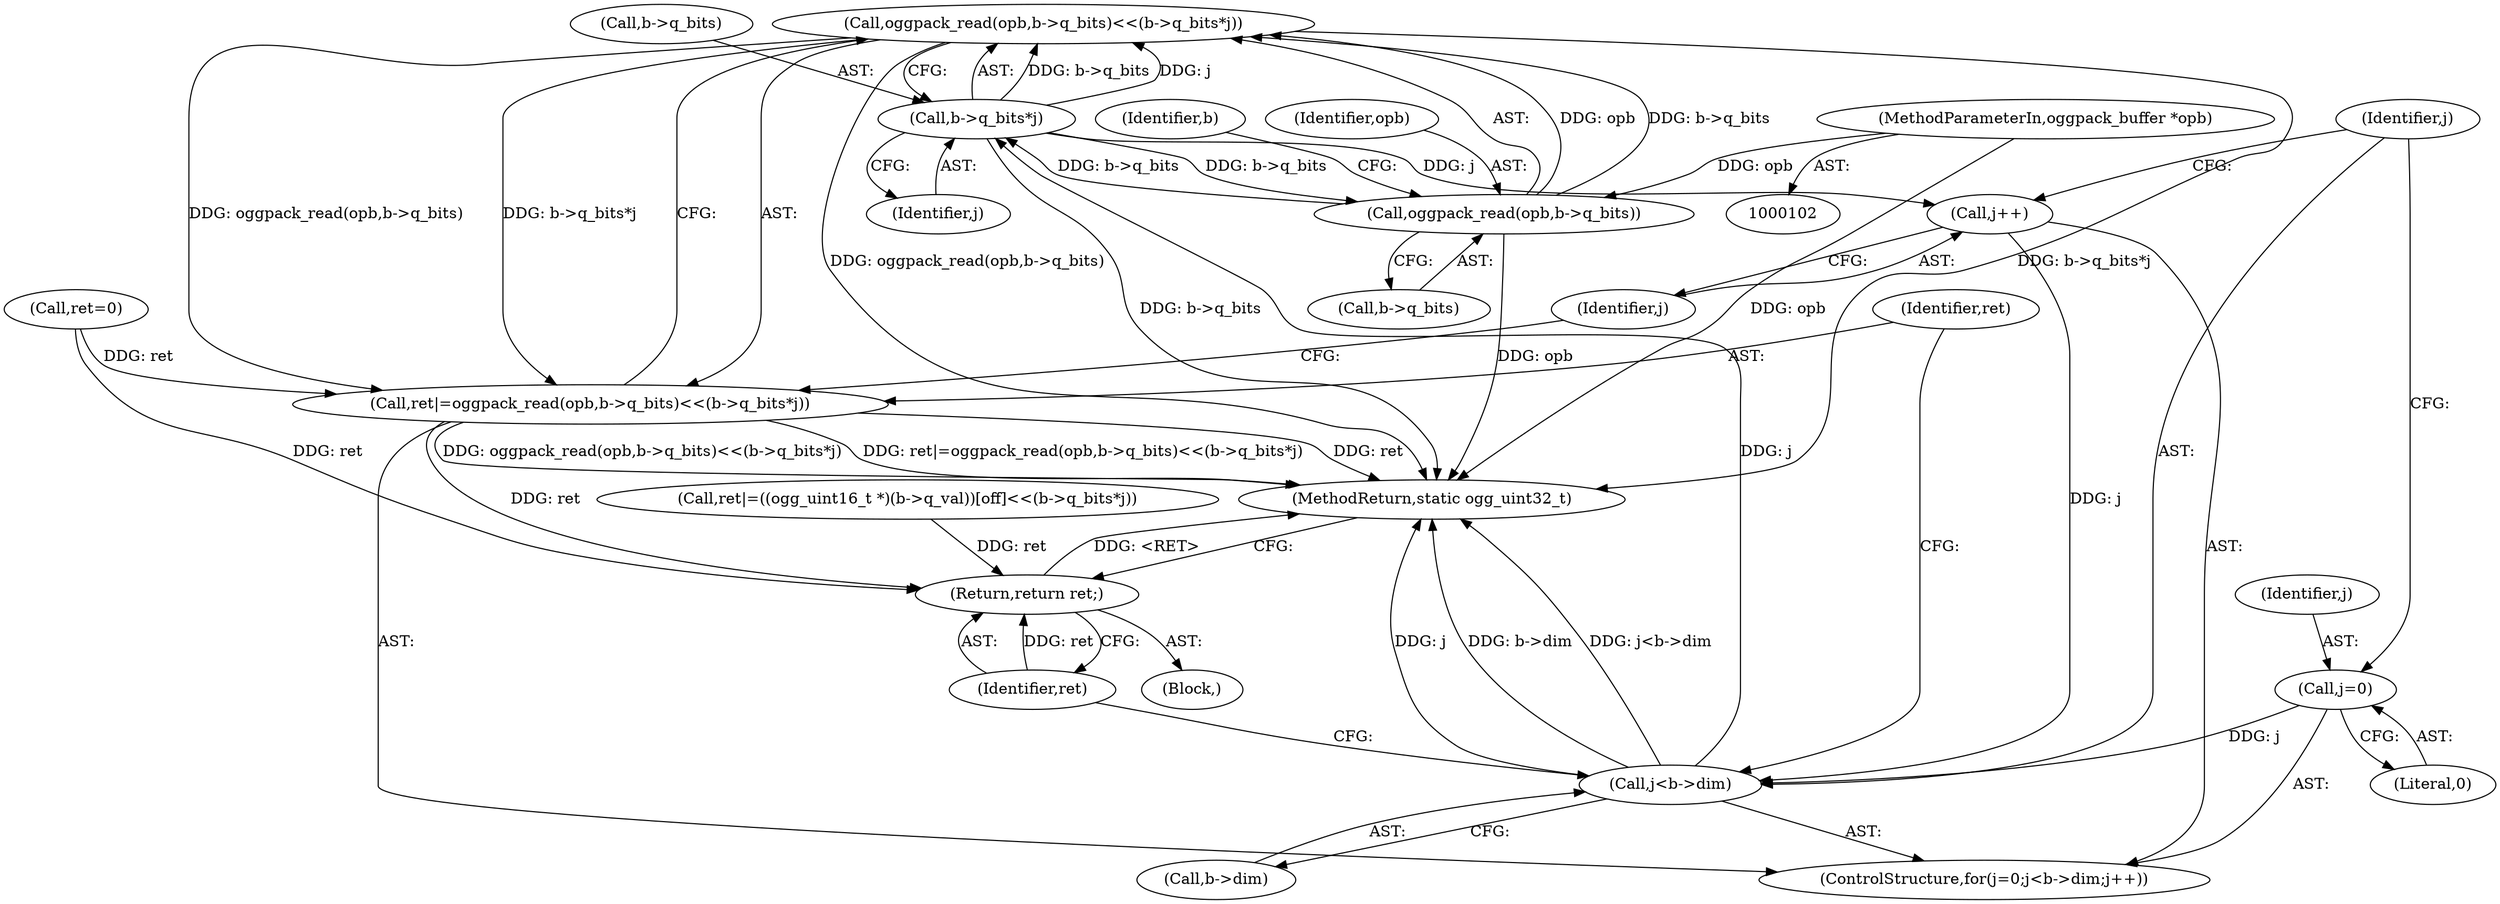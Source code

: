 digraph "1_Android_eeb4e45d5683f88488c083ecf142dc89bc3f0b47_3@API" {
"1000182" [label="(Call,oggpack_read(opb,b->q_bits)<<(b->q_bits*j))"];
"1000183" [label="(Call,oggpack_read(opb,b->q_bits))"];
"1000107" [label="(MethodParameterIn,oggpack_buffer *opb)"];
"1000188" [label="(Call,b->q_bits*j)"];
"1000173" [label="(Call,j<b->dim)"];
"1000178" [label="(Call,j++)"];
"1000170" [label="(Call,j=0)"];
"1000180" [label="(Call,ret|=oggpack_read(opb,b->q_bits)<<(b->q_bits*j))"];
"1000193" [label="(Return,return ret;)"];
"1000183" [label="(Call,oggpack_read(opb,b->q_bits))"];
"1000169" [label="(ControlStructure,for(j=0;j<b->dim;j++))"];
"1000174" [label="(Identifier,j)"];
"1000235" [label="(MethodReturn,static ogg_uint32_t)"];
"1000179" [label="(Identifier,j)"];
"1000170" [label="(Call,j=0)"];
"1000194" [label="(Identifier,ret)"];
"1000180" [label="(Call,ret|=oggpack_read(opb,b->q_bits)<<(b->q_bits*j))"];
"1000152" [label="(Call,ret|=((ogg_uint16_t *)(b->q_val))[off]<<(b->q_bits*j))"];
"1000111" [label="(Call,ret=0)"];
"1000192" [label="(Identifier,j)"];
"1000173" [label="(Call,j<b->dim)"];
"1000107" [label="(MethodParameterIn,oggpack_buffer *opb)"];
"1000181" [label="(Identifier,ret)"];
"1000193" [label="(Return,return ret;)"];
"1000171" [label="(Identifier,j)"];
"1000178" [label="(Call,j++)"];
"1000190" [label="(Identifier,b)"];
"1000185" [label="(Call,b->q_bits)"];
"1000188" [label="(Call,b->q_bits*j)"];
"1000184" [label="(Identifier,opb)"];
"1000189" [label="(Call,b->q_bits)"];
"1000175" [label="(Call,b->dim)"];
"1000182" [label="(Call,oggpack_read(opb,b->q_bits)<<(b->q_bits*j))"];
"1000119" [label="(Block,)"];
"1000172" [label="(Literal,0)"];
"1000182" -> "1000180"  [label="AST: "];
"1000182" -> "1000188"  [label="CFG: "];
"1000183" -> "1000182"  [label="AST: "];
"1000188" -> "1000182"  [label="AST: "];
"1000180" -> "1000182"  [label="CFG: "];
"1000182" -> "1000235"  [label="DDG: b->q_bits*j"];
"1000182" -> "1000235"  [label="DDG: oggpack_read(opb,b->q_bits)"];
"1000182" -> "1000180"  [label="DDG: oggpack_read(opb,b->q_bits)"];
"1000182" -> "1000180"  [label="DDG: b->q_bits*j"];
"1000183" -> "1000182"  [label="DDG: opb"];
"1000183" -> "1000182"  [label="DDG: b->q_bits"];
"1000188" -> "1000182"  [label="DDG: b->q_bits"];
"1000188" -> "1000182"  [label="DDG: j"];
"1000183" -> "1000185"  [label="CFG: "];
"1000184" -> "1000183"  [label="AST: "];
"1000185" -> "1000183"  [label="AST: "];
"1000190" -> "1000183"  [label="CFG: "];
"1000183" -> "1000235"  [label="DDG: opb"];
"1000107" -> "1000183"  [label="DDG: opb"];
"1000188" -> "1000183"  [label="DDG: b->q_bits"];
"1000183" -> "1000188"  [label="DDG: b->q_bits"];
"1000107" -> "1000102"  [label="AST: "];
"1000107" -> "1000235"  [label="DDG: opb"];
"1000188" -> "1000192"  [label="CFG: "];
"1000189" -> "1000188"  [label="AST: "];
"1000192" -> "1000188"  [label="AST: "];
"1000188" -> "1000235"  [label="DDG: b->q_bits"];
"1000188" -> "1000178"  [label="DDG: j"];
"1000173" -> "1000188"  [label="DDG: j"];
"1000173" -> "1000169"  [label="AST: "];
"1000173" -> "1000175"  [label="CFG: "];
"1000174" -> "1000173"  [label="AST: "];
"1000175" -> "1000173"  [label="AST: "];
"1000181" -> "1000173"  [label="CFG: "];
"1000194" -> "1000173"  [label="CFG: "];
"1000173" -> "1000235"  [label="DDG: j<b->dim"];
"1000173" -> "1000235"  [label="DDG: j"];
"1000173" -> "1000235"  [label="DDG: b->dim"];
"1000178" -> "1000173"  [label="DDG: j"];
"1000170" -> "1000173"  [label="DDG: j"];
"1000178" -> "1000169"  [label="AST: "];
"1000178" -> "1000179"  [label="CFG: "];
"1000179" -> "1000178"  [label="AST: "];
"1000174" -> "1000178"  [label="CFG: "];
"1000170" -> "1000169"  [label="AST: "];
"1000170" -> "1000172"  [label="CFG: "];
"1000171" -> "1000170"  [label="AST: "];
"1000172" -> "1000170"  [label="AST: "];
"1000174" -> "1000170"  [label="CFG: "];
"1000180" -> "1000169"  [label="AST: "];
"1000181" -> "1000180"  [label="AST: "];
"1000179" -> "1000180"  [label="CFG: "];
"1000180" -> "1000235"  [label="DDG: ret"];
"1000180" -> "1000235"  [label="DDG: oggpack_read(opb,b->q_bits)<<(b->q_bits*j)"];
"1000180" -> "1000235"  [label="DDG: ret|=oggpack_read(opb,b->q_bits)<<(b->q_bits*j)"];
"1000111" -> "1000180"  [label="DDG: ret"];
"1000180" -> "1000193"  [label="DDG: ret"];
"1000193" -> "1000119"  [label="AST: "];
"1000193" -> "1000194"  [label="CFG: "];
"1000194" -> "1000193"  [label="AST: "];
"1000235" -> "1000193"  [label="CFG: "];
"1000193" -> "1000235"  [label="DDG: <RET>"];
"1000194" -> "1000193"  [label="DDG: ret"];
"1000152" -> "1000193"  [label="DDG: ret"];
"1000111" -> "1000193"  [label="DDG: ret"];
}
